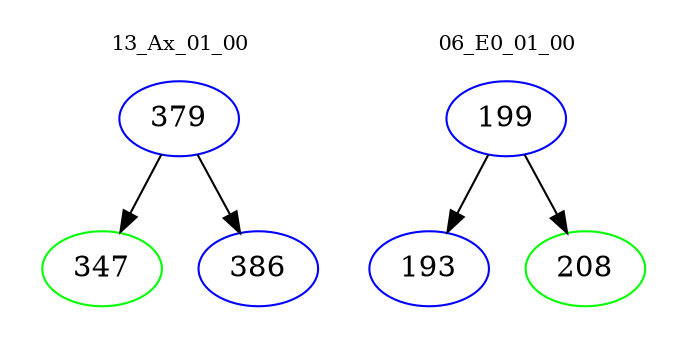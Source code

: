 digraph{
subgraph cluster_0 {
color = white
label = "13_Ax_01_00";
fontsize=10;
T0_379 [label="379", color="blue"]
T0_379 -> T0_347 [color="black"]
T0_347 [label="347", color="green"]
T0_379 -> T0_386 [color="black"]
T0_386 [label="386", color="blue"]
}
subgraph cluster_1 {
color = white
label = "06_E0_01_00";
fontsize=10;
T1_199 [label="199", color="blue"]
T1_199 -> T1_193 [color="black"]
T1_193 [label="193", color="blue"]
T1_199 -> T1_208 [color="black"]
T1_208 [label="208", color="green"]
}
}
